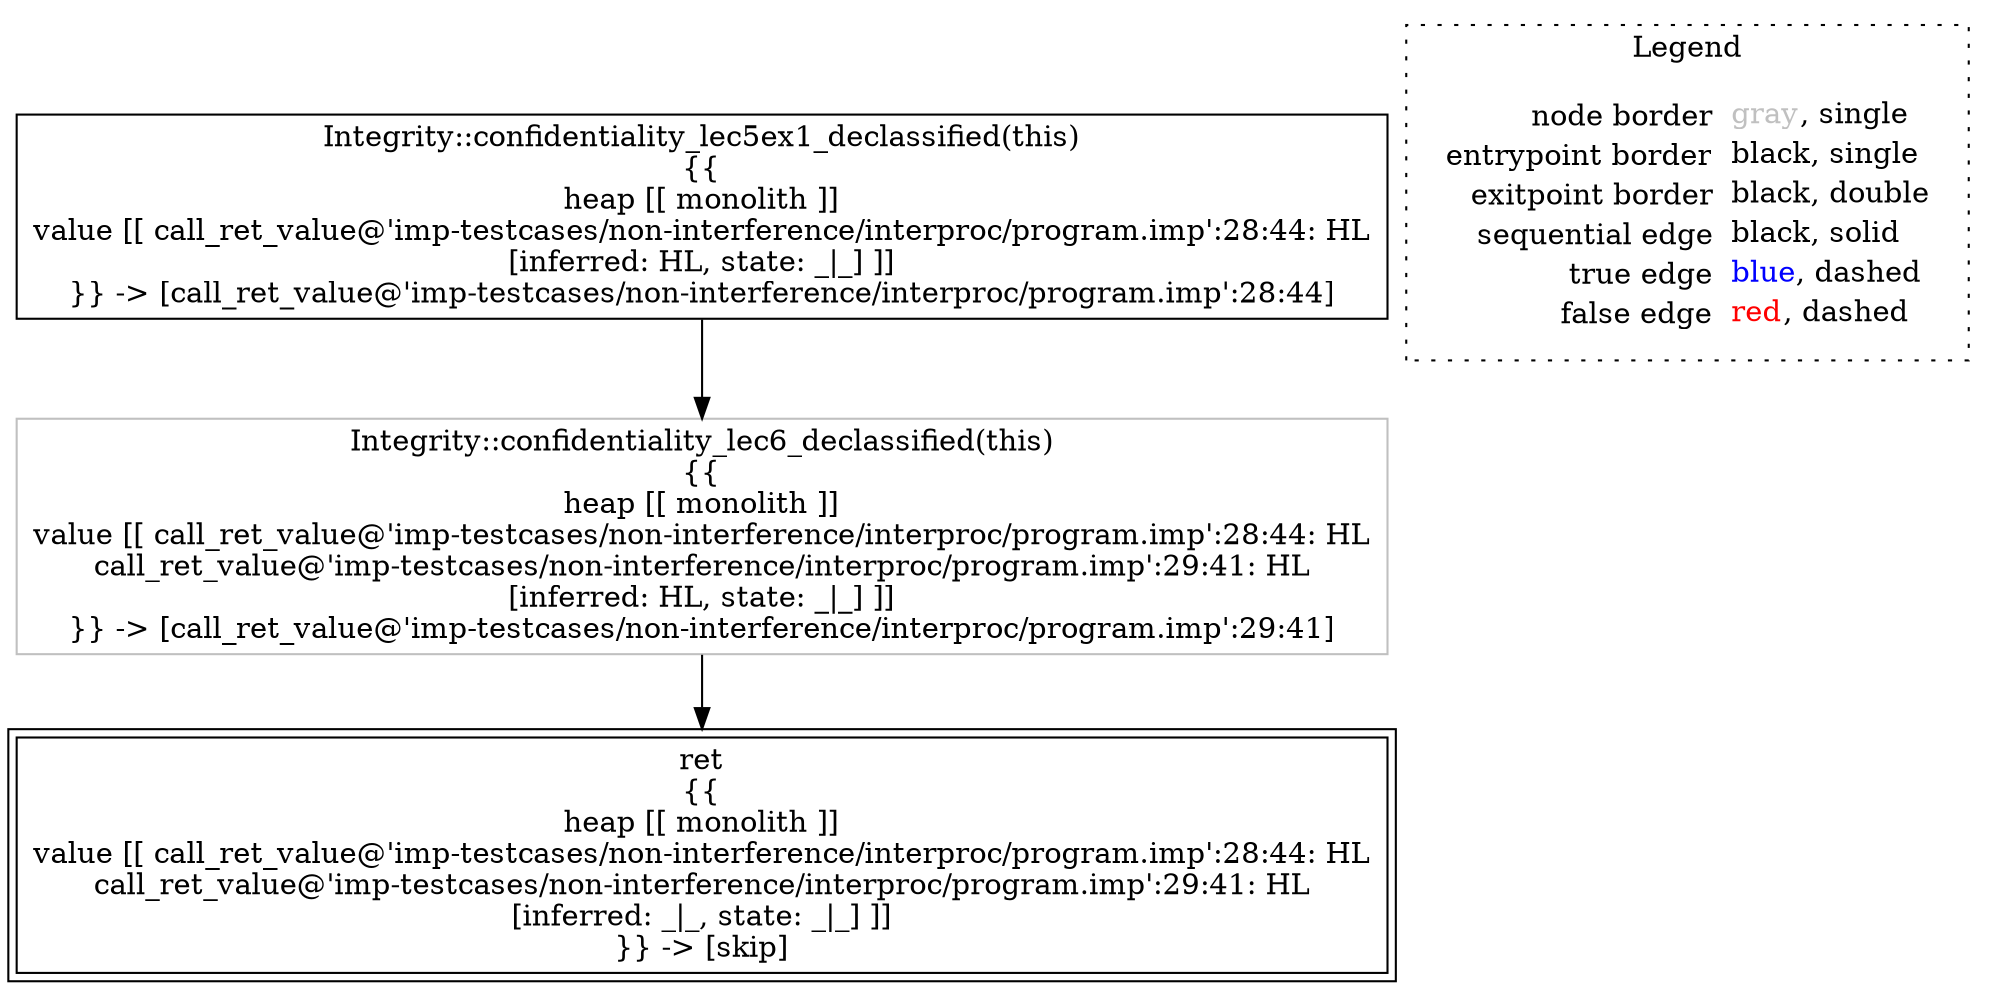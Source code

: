 digraph {
	"node0" [shape="rect",color="black",label=<Integrity::confidentiality_lec5ex1_declassified(this)<BR/>{{<BR/>heap [[ monolith ]]<BR/>value [[ call_ret_value@'imp-testcases/non-interference/interproc/program.imp':28:44: HL<BR/>[inferred: HL, state: _|_] ]]<BR/>}} -&gt; [call_ret_value@'imp-testcases/non-interference/interproc/program.imp':28:44]>];
	"node1" [shape="rect",color="gray",label=<Integrity::confidentiality_lec6_declassified(this)<BR/>{{<BR/>heap [[ monolith ]]<BR/>value [[ call_ret_value@'imp-testcases/non-interference/interproc/program.imp':28:44: HL<BR/>call_ret_value@'imp-testcases/non-interference/interproc/program.imp':29:41: HL<BR/>[inferred: HL, state: _|_] ]]<BR/>}} -&gt; [call_ret_value@'imp-testcases/non-interference/interproc/program.imp':29:41]>];
	"node2" [shape="rect",color="black",peripheries="2",label=<ret<BR/>{{<BR/>heap [[ monolith ]]<BR/>value [[ call_ret_value@'imp-testcases/non-interference/interproc/program.imp':28:44: HL<BR/>call_ret_value@'imp-testcases/non-interference/interproc/program.imp':29:41: HL<BR/>[inferred: _|_, state: _|_] ]]<BR/>}} -&gt; [skip]>];
	"node1" -> "node2" [color="black"];
	"node0" -> "node1" [color="black"];
subgraph cluster_legend {
	label="Legend";
	style=dotted;
	node [shape=plaintext];
	"legend" [label=<<table border="0" cellpadding="2" cellspacing="0" cellborder="0"><tr><td align="right">node border&nbsp;</td><td align="left"><font color="gray">gray</font>, single</td></tr><tr><td align="right">entrypoint border&nbsp;</td><td align="left"><font color="black">black</font>, single</td></tr><tr><td align="right">exitpoint border&nbsp;</td><td align="left"><font color="black">black</font>, double</td></tr><tr><td align="right">sequential edge&nbsp;</td><td align="left"><font color="black">black</font>, solid</td></tr><tr><td align="right">true edge&nbsp;</td><td align="left"><font color="blue">blue</font>, dashed</td></tr><tr><td align="right">false edge&nbsp;</td><td align="left"><font color="red">red</font>, dashed</td></tr></table>>];
}

}
